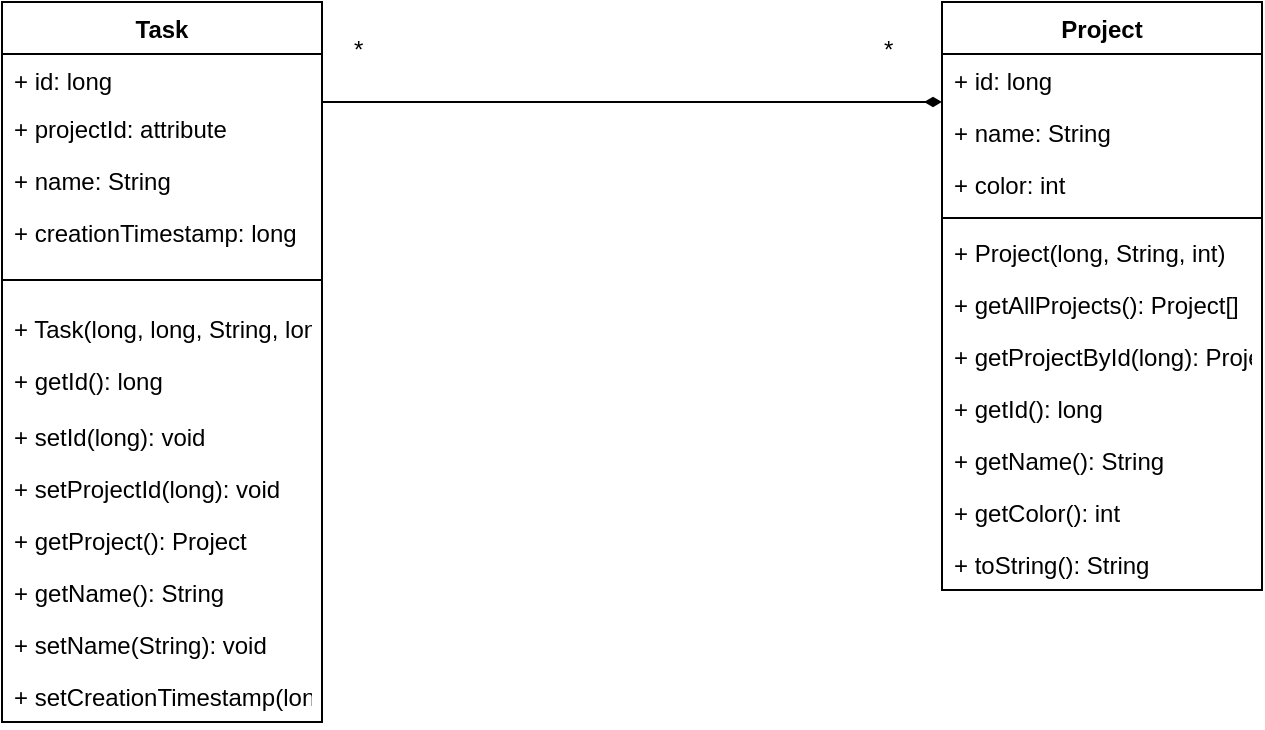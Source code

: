 <mxfile version="20.4.0" type="device"><diagram id="1yly-qhg5OhihxrXIkOm" name="Page-1"><mxGraphModel dx="2062" dy="1103" grid="1" gridSize="10" guides="1" tooltips="1" connect="1" arrows="1" fold="1" page="1" pageScale="1" pageWidth="827" pageHeight="1169" math="0" shadow="0"><root><mxCell id="0"/><mxCell id="1" parent="0"/><mxCell id="i47v-SG2PP1mAZNYEvtL-1" value="Task" style="swimlane;fontStyle=1;align=center;verticalAlign=top;childLayout=stackLayout;horizontal=1;startSize=26;horizontalStack=0;resizeParent=1;resizeParentMax=0;resizeLast=0;collapsible=1;marginBottom=0;strokeWidth=1;" vertex="1" parent="1"><mxGeometry x="80" y="100" width="160" height="360" as="geometry"><mxRectangle x="80" y="100" width="70" height="30" as="alternateBounds"/></mxGeometry></mxCell><mxCell id="i47v-SG2PP1mAZNYEvtL-4" value="+ id: long" style="text;strokeColor=none;fillColor=none;align=left;verticalAlign=top;spacingLeft=4;spacingRight=4;overflow=hidden;rotatable=0;points=[[0,0.5],[1,0.5]];portConstraint=eastwest;" vertex="1" parent="i47v-SG2PP1mAZNYEvtL-1"><mxGeometry y="26" width="160" height="24" as="geometry"/></mxCell><mxCell id="i47v-SG2PP1mAZNYEvtL-25" value="+ projectId: attribute" style="text;strokeColor=none;fillColor=none;align=left;verticalAlign=top;spacingLeft=4;spacingRight=4;overflow=hidden;rotatable=0;points=[[0,0.5],[1,0.5]];portConstraint=eastwest;strokeWidth=1;" vertex="1" parent="i47v-SG2PP1mAZNYEvtL-1"><mxGeometry y="50" width="160" height="26" as="geometry"/></mxCell><mxCell id="i47v-SG2PP1mAZNYEvtL-26" value="+ name: String" style="text;strokeColor=none;fillColor=none;align=left;verticalAlign=top;spacingLeft=4;spacingRight=4;overflow=hidden;rotatable=0;points=[[0,0.5],[1,0.5]];portConstraint=eastwest;strokeWidth=1;" vertex="1" parent="i47v-SG2PP1mAZNYEvtL-1"><mxGeometry y="76" width="160" height="26" as="geometry"/></mxCell><mxCell id="i47v-SG2PP1mAZNYEvtL-27" value="+ creationTimestamp: long&#10;" style="text;strokeColor=none;fillColor=none;align=left;verticalAlign=top;spacingLeft=4;spacingRight=4;overflow=hidden;rotatable=0;points=[[0,0.5],[1,0.5]];portConstraint=eastwest;strokeWidth=1;" vertex="1" parent="i47v-SG2PP1mAZNYEvtL-1"><mxGeometry y="102" width="160" height="26" as="geometry"/></mxCell><mxCell id="i47v-SG2PP1mAZNYEvtL-3" value="" style="line;strokeWidth=1;fillColor=none;align=left;verticalAlign=middle;spacingTop=-1;spacingLeft=3;spacingRight=3;rotatable=0;labelPosition=right;points=[];portConstraint=eastwest;strokeColor=inherit;" vertex="1" parent="i47v-SG2PP1mAZNYEvtL-1"><mxGeometry y="128" width="160" height="22" as="geometry"/></mxCell><mxCell id="i47v-SG2PP1mAZNYEvtL-18" value="+ Task(long, long, String, long)" style="text;strokeColor=none;fillColor=none;align=left;verticalAlign=top;spacingLeft=4;spacingRight=4;overflow=hidden;rotatable=0;points=[[0,0.5],[1,0.5]];portConstraint=eastwest;strokeWidth=1;" vertex="1" parent="i47v-SG2PP1mAZNYEvtL-1"><mxGeometry y="150" width="160" height="26" as="geometry"/></mxCell><mxCell id="i47v-SG2PP1mAZNYEvtL-2" value="+ getId(): long" style="text;strokeColor=none;fillColor=none;align=left;verticalAlign=top;spacingLeft=4;spacingRight=4;overflow=hidden;rotatable=0;points=[[0,0.5],[1,0.5]];portConstraint=eastwest;" vertex="1" parent="i47v-SG2PP1mAZNYEvtL-1"><mxGeometry y="176" width="160" height="28" as="geometry"/></mxCell><mxCell id="i47v-SG2PP1mAZNYEvtL-19" value="+ setId(long): void" style="text;strokeColor=none;fillColor=none;align=left;verticalAlign=top;spacingLeft=4;spacingRight=4;overflow=hidden;rotatable=0;points=[[0,0.5],[1,0.5]];portConstraint=eastwest;strokeWidth=1;" vertex="1" parent="i47v-SG2PP1mAZNYEvtL-1"><mxGeometry y="204" width="160" height="26" as="geometry"/></mxCell><mxCell id="i47v-SG2PP1mAZNYEvtL-20" value="+ setProjectId(long): void" style="text;strokeColor=none;fillColor=none;align=left;verticalAlign=top;spacingLeft=4;spacingRight=4;overflow=hidden;rotatable=0;points=[[0,0.5],[1,0.5]];portConstraint=eastwest;strokeWidth=1;" vertex="1" parent="i47v-SG2PP1mAZNYEvtL-1"><mxGeometry y="230" width="160" height="26" as="geometry"/></mxCell><mxCell id="i47v-SG2PP1mAZNYEvtL-21" value="+ getProject(): Project" style="text;strokeColor=none;fillColor=none;align=left;verticalAlign=top;spacingLeft=4;spacingRight=4;overflow=hidden;rotatable=0;points=[[0,0.5],[1,0.5]];portConstraint=eastwest;strokeWidth=1;" vertex="1" parent="i47v-SG2PP1mAZNYEvtL-1"><mxGeometry y="256" width="160" height="26" as="geometry"/></mxCell><mxCell id="i47v-SG2PP1mAZNYEvtL-22" value="+ getName(): String" style="text;strokeColor=none;fillColor=none;align=left;verticalAlign=top;spacingLeft=4;spacingRight=4;overflow=hidden;rotatable=0;points=[[0,0.5],[1,0.5]];portConstraint=eastwest;strokeWidth=1;" vertex="1" parent="i47v-SG2PP1mAZNYEvtL-1"><mxGeometry y="282" width="160" height="26" as="geometry"/></mxCell><mxCell id="i47v-SG2PP1mAZNYEvtL-23" value="+ setName(String): void" style="text;strokeColor=none;fillColor=none;align=left;verticalAlign=top;spacingLeft=4;spacingRight=4;overflow=hidden;rotatable=0;points=[[0,0.5],[1,0.5]];portConstraint=eastwest;strokeWidth=1;" vertex="1" parent="i47v-SG2PP1mAZNYEvtL-1"><mxGeometry y="308" width="160" height="26" as="geometry"/></mxCell><mxCell id="i47v-SG2PP1mAZNYEvtL-24" value="+ setCreationTimestamp(long): void" style="text;strokeColor=none;fillColor=none;align=left;verticalAlign=top;spacingLeft=4;spacingRight=4;overflow=hidden;rotatable=0;points=[[0,0.5],[1,0.5]];portConstraint=eastwest;strokeWidth=1;" vertex="1" parent="i47v-SG2PP1mAZNYEvtL-1"><mxGeometry y="334" width="160" height="26" as="geometry"/></mxCell><mxCell id="i47v-SG2PP1mAZNYEvtL-5" value="Project" style="swimlane;fontStyle=1;align=center;verticalAlign=top;childLayout=stackLayout;horizontal=1;startSize=26;horizontalStack=0;resizeParent=1;resizeParentMax=0;resizeLast=0;collapsible=1;marginBottom=0;" vertex="1" parent="1"><mxGeometry x="550" y="100" width="160" height="294" as="geometry"/></mxCell><mxCell id="i47v-SG2PP1mAZNYEvtL-6" value="+ id: long" style="text;strokeColor=none;fillColor=none;align=left;verticalAlign=top;spacingLeft=4;spacingRight=4;overflow=hidden;rotatable=0;points=[[0,0.5],[1,0.5]];portConstraint=eastwest;" vertex="1" parent="i47v-SG2PP1mAZNYEvtL-5"><mxGeometry y="26" width="160" height="26" as="geometry"/></mxCell><mxCell id="i47v-SG2PP1mAZNYEvtL-34" value="+ name: String" style="text;strokeColor=none;fillColor=none;align=left;verticalAlign=top;spacingLeft=4;spacingRight=4;overflow=hidden;rotatable=0;points=[[0,0.5],[1,0.5]];portConstraint=eastwest;strokeWidth=1;" vertex="1" parent="i47v-SG2PP1mAZNYEvtL-5"><mxGeometry y="52" width="160" height="26" as="geometry"/></mxCell><mxCell id="i47v-SG2PP1mAZNYEvtL-35" value="+ color: int" style="text;strokeColor=none;fillColor=none;align=left;verticalAlign=top;spacingLeft=4;spacingRight=4;overflow=hidden;rotatable=0;points=[[0,0.5],[1,0.5]];portConstraint=eastwest;strokeWidth=1;" vertex="1" parent="i47v-SG2PP1mAZNYEvtL-5"><mxGeometry y="78" width="160" height="26" as="geometry"/></mxCell><mxCell id="i47v-SG2PP1mAZNYEvtL-7" value="" style="line;strokeWidth=1;fillColor=none;align=left;verticalAlign=middle;spacingTop=-1;spacingLeft=3;spacingRight=3;rotatable=0;labelPosition=right;points=[];portConstraint=eastwest;strokeColor=inherit;" vertex="1" parent="i47v-SG2PP1mAZNYEvtL-5"><mxGeometry y="104" width="160" height="8" as="geometry"/></mxCell><mxCell id="i47v-SG2PP1mAZNYEvtL-8" value="+ Project(long, String, int)&#10;" style="text;strokeColor=none;fillColor=none;align=left;verticalAlign=top;spacingLeft=4;spacingRight=4;overflow=hidden;rotatable=0;points=[[0,0.5],[1,0.5]];portConstraint=eastwest;" vertex="1" parent="i47v-SG2PP1mAZNYEvtL-5"><mxGeometry y="112" width="160" height="26" as="geometry"/></mxCell><mxCell id="i47v-SG2PP1mAZNYEvtL-28" value="+ getAllProjects(): Project[]" style="text;strokeColor=none;fillColor=none;align=left;verticalAlign=top;spacingLeft=4;spacingRight=4;overflow=hidden;rotatable=0;points=[[0,0.5],[1,0.5]];portConstraint=eastwest;strokeWidth=1;" vertex="1" parent="i47v-SG2PP1mAZNYEvtL-5"><mxGeometry y="138" width="160" height="26" as="geometry"/></mxCell><mxCell id="i47v-SG2PP1mAZNYEvtL-29" value="+ getProjectById(long): Project" style="text;strokeColor=none;fillColor=none;align=left;verticalAlign=top;spacingLeft=4;spacingRight=4;overflow=hidden;rotatable=0;points=[[0,0.5],[1,0.5]];portConstraint=eastwest;strokeWidth=1;" vertex="1" parent="i47v-SG2PP1mAZNYEvtL-5"><mxGeometry y="164" width="160" height="26" as="geometry"/></mxCell><mxCell id="i47v-SG2PP1mAZNYEvtL-31" value="+ getId(): long" style="text;strokeColor=none;fillColor=none;align=left;verticalAlign=top;spacingLeft=4;spacingRight=4;overflow=hidden;rotatable=0;points=[[0,0.5],[1,0.5]];portConstraint=eastwest;strokeWidth=1;" vertex="1" parent="i47v-SG2PP1mAZNYEvtL-5"><mxGeometry y="190" width="160" height="26" as="geometry"/></mxCell><mxCell id="i47v-SG2PP1mAZNYEvtL-30" value="+ getName(): String" style="text;strokeColor=none;fillColor=none;align=left;verticalAlign=top;spacingLeft=4;spacingRight=4;overflow=hidden;rotatable=0;points=[[0,0.5],[1,0.5]];portConstraint=eastwest;strokeWidth=1;" vertex="1" parent="i47v-SG2PP1mAZNYEvtL-5"><mxGeometry y="216" width="160" height="26" as="geometry"/></mxCell><mxCell id="i47v-SG2PP1mAZNYEvtL-32" value="+ getColor(): int" style="text;strokeColor=none;fillColor=none;align=left;verticalAlign=top;spacingLeft=4;spacingRight=4;overflow=hidden;rotatable=0;points=[[0,0.5],[1,0.5]];portConstraint=eastwest;strokeWidth=1;" vertex="1" parent="i47v-SG2PP1mAZNYEvtL-5"><mxGeometry y="242" width="160" height="26" as="geometry"/></mxCell><mxCell id="i47v-SG2PP1mAZNYEvtL-33" value="+ toString(): String" style="text;strokeColor=none;fillColor=none;align=left;verticalAlign=top;spacingLeft=4;spacingRight=4;overflow=hidden;rotatable=0;points=[[0,0.5],[1,0.5]];portConstraint=eastwest;strokeWidth=1;" vertex="1" parent="i47v-SG2PP1mAZNYEvtL-5"><mxGeometry y="268" width="160" height="26" as="geometry"/></mxCell><mxCell id="i47v-SG2PP1mAZNYEvtL-10" style="edgeStyle=orthogonalEdgeStyle;rounded=0;orthogonalLoop=1;jettySize=auto;html=1;endArrow=diamondThin;endFill=1;" edge="1" parent="1"><mxGeometry relative="1" as="geometry"><mxPoint x="550" y="150" as="targetPoint"/><mxPoint x="240" y="150" as="sourcePoint"/></mxGeometry></mxCell><mxCell id="i47v-SG2PP1mAZNYEvtL-36" value="*" style="text;strokeColor=none;fillColor=none;align=left;verticalAlign=top;spacingLeft=4;spacingRight=4;overflow=hidden;rotatable=0;points=[[0,0.5],[1,0.5]];portConstraint=eastwest;strokeWidth=1;" vertex="1" parent="1"><mxGeometry x="250" y="110" width="100" height="26" as="geometry"/></mxCell><mxCell id="i47v-SG2PP1mAZNYEvtL-37" value="*" style="text;strokeColor=none;fillColor=none;align=left;verticalAlign=top;spacingLeft=4;spacingRight=4;overflow=hidden;rotatable=0;points=[[0,0.5],[1,0.5]];portConstraint=eastwest;strokeWidth=1;" vertex="1" parent="1"><mxGeometry x="515" y="110" width="100" height="26" as="geometry"/></mxCell></root></mxGraphModel></diagram></mxfile>